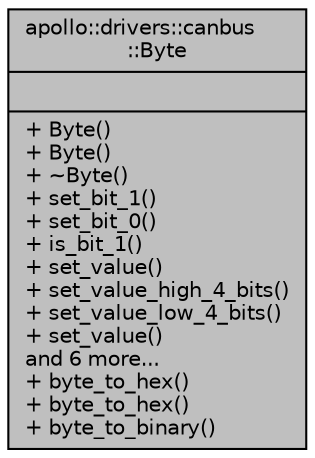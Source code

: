 digraph "apollo::drivers::canbus::Byte"
{
  edge [fontname="Helvetica",fontsize="10",labelfontname="Helvetica",labelfontsize="10"];
  node [fontname="Helvetica",fontsize="10",shape=record];
  Node1 [label="{apollo::drivers::canbus\l::Byte\n||+ Byte()\l+ Byte()\l+ ~Byte()\l+ set_bit_1()\l+ set_bit_0()\l+ is_bit_1()\l+ set_value()\l+ set_value_high_4_bits()\l+ set_value_low_4_bits()\l+ set_value()\land 6 more...\l+ byte_to_hex()\l+ byte_to_hex()\l+ byte_to_binary()\l}",height=0.2,width=0.4,color="black", fillcolor="grey75", style="filled" fontcolor="black"];
}
